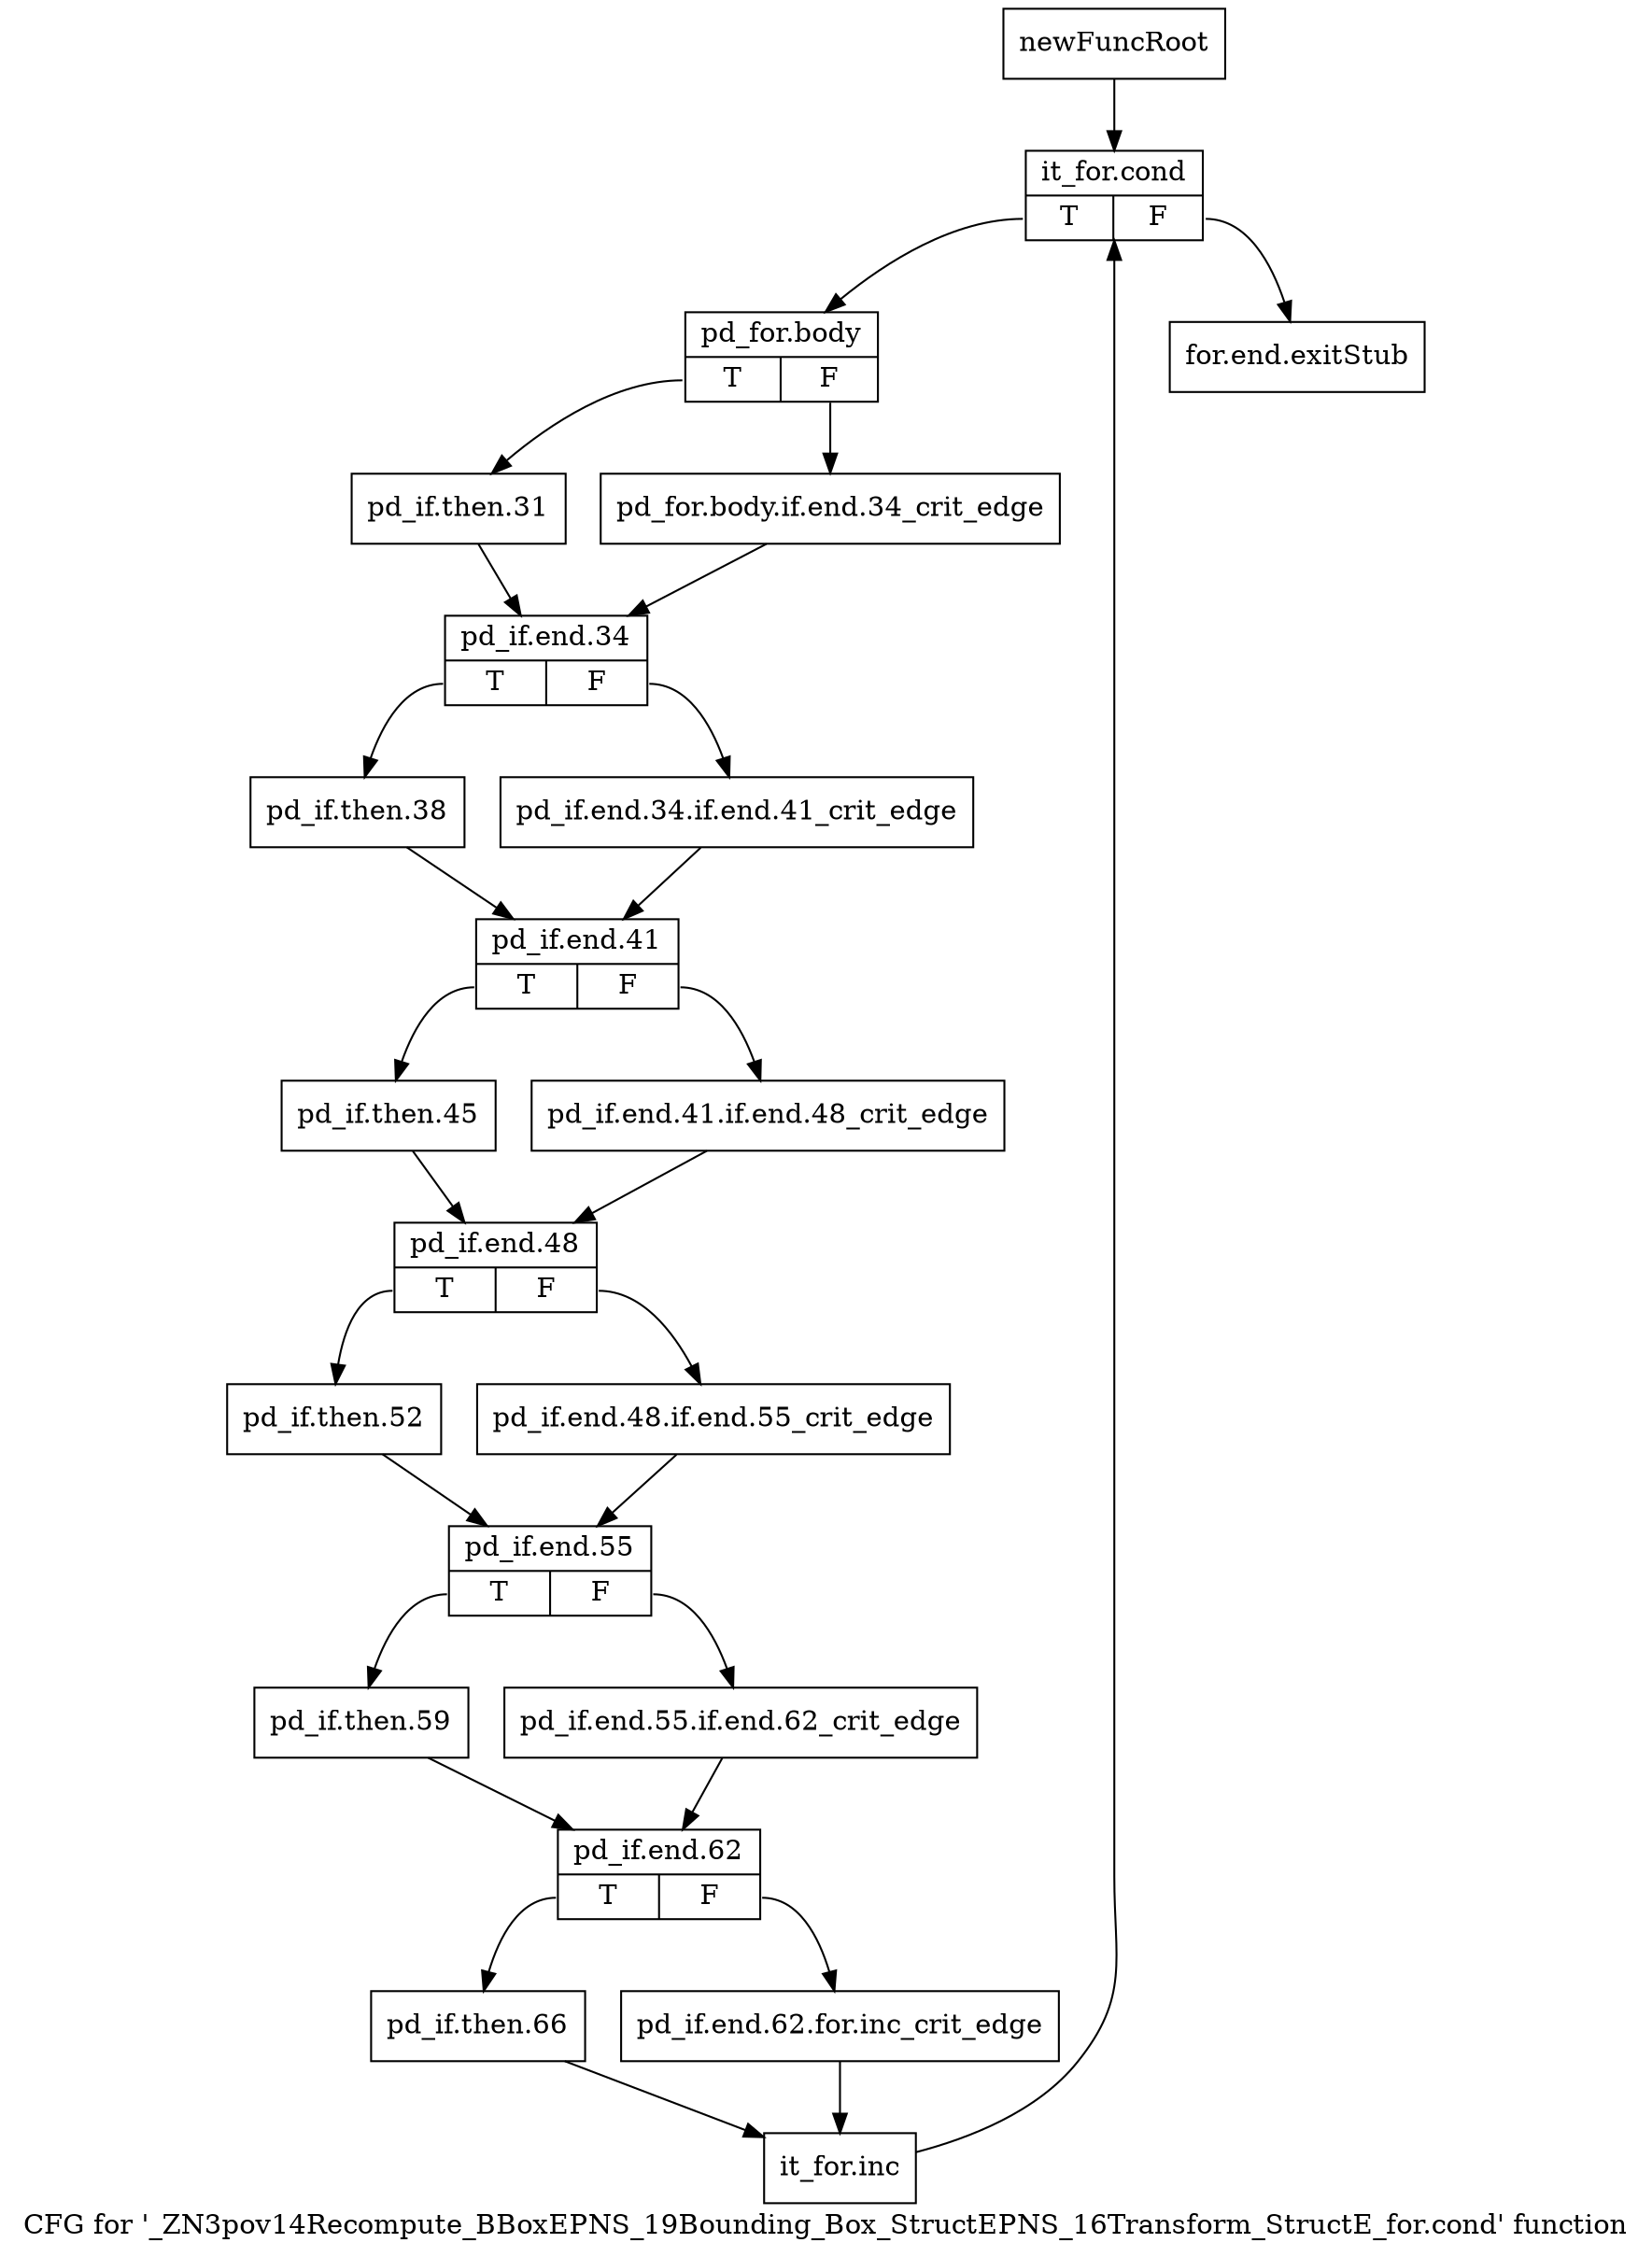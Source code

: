 digraph "CFG for '_ZN3pov14Recompute_BBoxEPNS_19Bounding_Box_StructEPNS_16Transform_StructE_for.cond' function" {
	label="CFG for '_ZN3pov14Recompute_BBoxEPNS_19Bounding_Box_StructEPNS_16Transform_StructE_for.cond' function";

	Node0x22c1c00 [shape=record,label="{newFuncRoot}"];
	Node0x22c1c00 -> Node0x22c1ca0;
	Node0x22c1c50 [shape=record,label="{for.end.exitStub}"];
	Node0x22c1ca0 [shape=record,label="{it_for.cond|{<s0>T|<s1>F}}"];
	Node0x22c1ca0:s0 -> Node0x22c1cf0;
	Node0x22c1ca0:s1 -> Node0x22c1c50;
	Node0x22c1cf0 [shape=record,label="{pd_for.body|{<s0>T|<s1>F}}"];
	Node0x22c1cf0:s0 -> Node0x22c1d90;
	Node0x22c1cf0:s1 -> Node0x22c1d40;
	Node0x22c1d40 [shape=record,label="{pd_for.body.if.end.34_crit_edge}"];
	Node0x22c1d40 -> Node0x22c1de0;
	Node0x22c1d90 [shape=record,label="{pd_if.then.31}"];
	Node0x22c1d90 -> Node0x22c1de0;
	Node0x22c1de0 [shape=record,label="{pd_if.end.34|{<s0>T|<s1>F}}"];
	Node0x22c1de0:s0 -> Node0x22c1e80;
	Node0x22c1de0:s1 -> Node0x22c1e30;
	Node0x22c1e30 [shape=record,label="{pd_if.end.34.if.end.41_crit_edge}"];
	Node0x22c1e30 -> Node0x22c1ed0;
	Node0x22c1e80 [shape=record,label="{pd_if.then.38}"];
	Node0x22c1e80 -> Node0x22c1ed0;
	Node0x22c1ed0 [shape=record,label="{pd_if.end.41|{<s0>T|<s1>F}}"];
	Node0x22c1ed0:s0 -> Node0x22c1f70;
	Node0x22c1ed0:s1 -> Node0x22c1f20;
	Node0x22c1f20 [shape=record,label="{pd_if.end.41.if.end.48_crit_edge}"];
	Node0x22c1f20 -> Node0x22c1fc0;
	Node0x22c1f70 [shape=record,label="{pd_if.then.45}"];
	Node0x22c1f70 -> Node0x22c1fc0;
	Node0x22c1fc0 [shape=record,label="{pd_if.end.48|{<s0>T|<s1>F}}"];
	Node0x22c1fc0:s0 -> Node0x22c2060;
	Node0x22c1fc0:s1 -> Node0x22c2010;
	Node0x22c2010 [shape=record,label="{pd_if.end.48.if.end.55_crit_edge}"];
	Node0x22c2010 -> Node0x22c20b0;
	Node0x22c2060 [shape=record,label="{pd_if.then.52}"];
	Node0x22c2060 -> Node0x22c20b0;
	Node0x22c20b0 [shape=record,label="{pd_if.end.55|{<s0>T|<s1>F}}"];
	Node0x22c20b0:s0 -> Node0x22c2150;
	Node0x22c20b0:s1 -> Node0x22c2100;
	Node0x22c2100 [shape=record,label="{pd_if.end.55.if.end.62_crit_edge}"];
	Node0x22c2100 -> Node0x22c21a0;
	Node0x22c2150 [shape=record,label="{pd_if.then.59}"];
	Node0x22c2150 -> Node0x22c21a0;
	Node0x22c21a0 [shape=record,label="{pd_if.end.62|{<s0>T|<s1>F}}"];
	Node0x22c21a0:s0 -> Node0x22c2240;
	Node0x22c21a0:s1 -> Node0x22c21f0;
	Node0x22c21f0 [shape=record,label="{pd_if.end.62.for.inc_crit_edge}"];
	Node0x22c21f0 -> Node0x22c2290;
	Node0x22c2240 [shape=record,label="{pd_if.then.66}"];
	Node0x22c2240 -> Node0x22c2290;
	Node0x22c2290 [shape=record,label="{it_for.inc}"];
	Node0x22c2290 -> Node0x22c1ca0;
}
